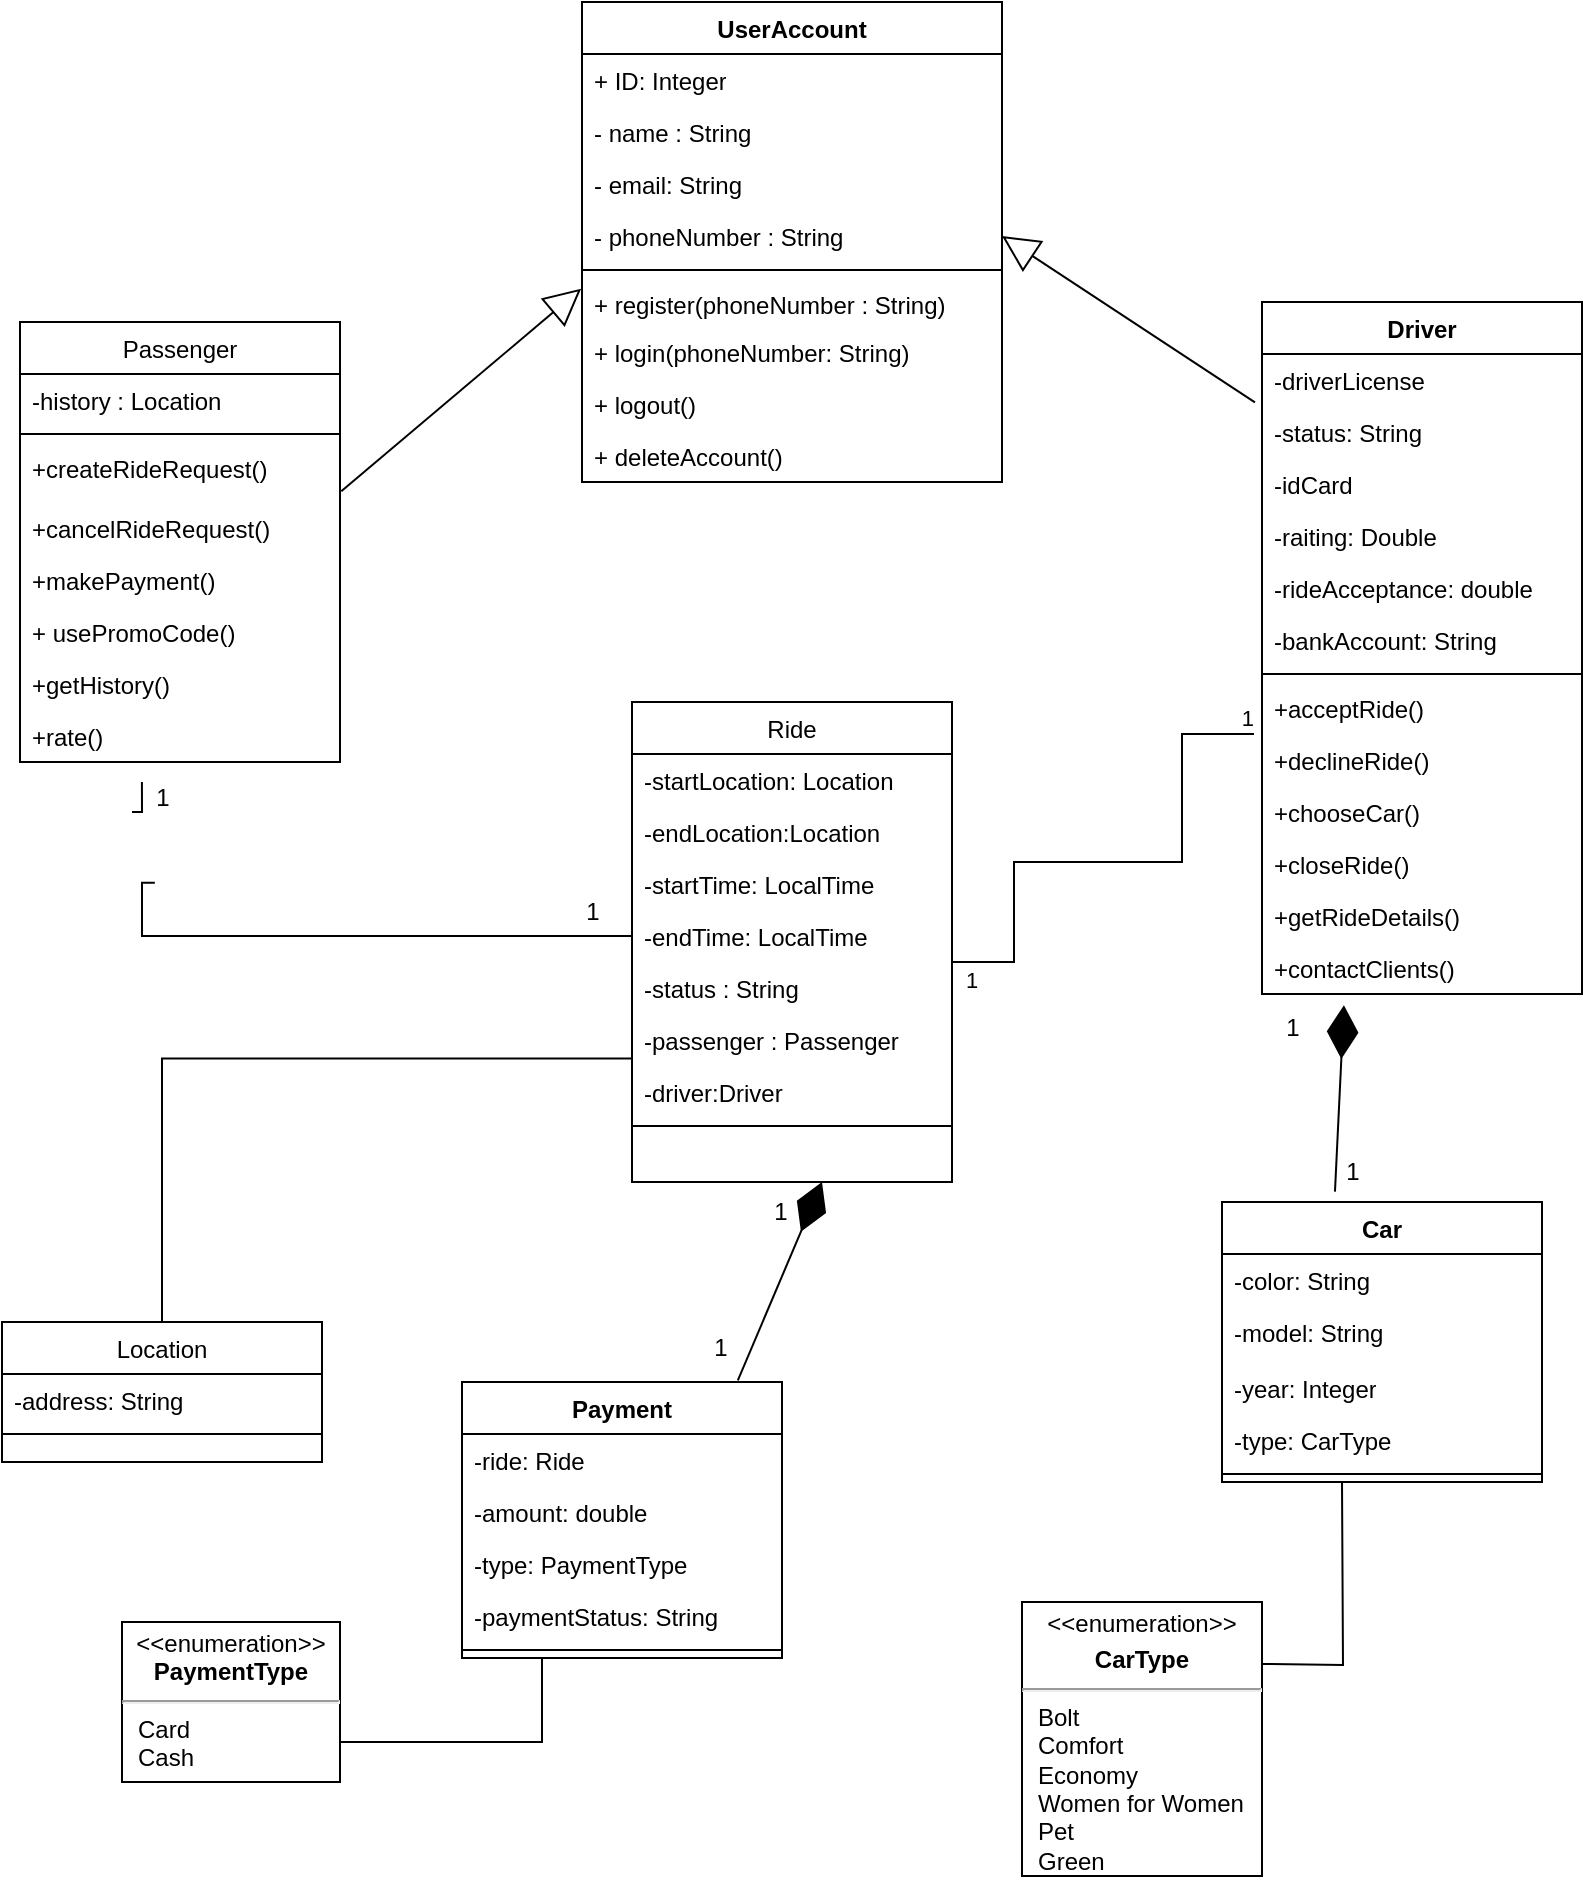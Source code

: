 <mxfile version="24.0.7" type="github">
  <diagram id="C5RBs43oDa-KdzZeNtuy" name="Page-1">
    <mxGraphModel dx="1167" dy="580" grid="1" gridSize="10" guides="1" tooltips="1" connect="1" arrows="1" fold="1" page="1" pageScale="1" pageWidth="827" pageHeight="1169" math="0" shadow="0">
      <root>
        <mxCell id="WIyWlLk6GJQsqaUBKTNV-0" />
        <mxCell id="WIyWlLk6GJQsqaUBKTNV-1" parent="WIyWlLk6GJQsqaUBKTNV-0" />
        <mxCell id="zkfFHV4jXpPFQw0GAbJ--6" value="Ride" style="swimlane;fontStyle=0;align=center;verticalAlign=top;childLayout=stackLayout;horizontal=1;startSize=26;horizontalStack=0;resizeParent=1;resizeLast=0;collapsible=1;marginBottom=0;rounded=0;shadow=0;strokeWidth=1;" parent="WIyWlLk6GJQsqaUBKTNV-1" vertex="1">
          <mxGeometry x="325" y="360" width="160" height="240" as="geometry">
            <mxRectangle x="130" y="380" width="160" height="26" as="alternateBounds" />
          </mxGeometry>
        </mxCell>
        <mxCell id="zkfFHV4jXpPFQw0GAbJ--7" value="-startLocation: Location" style="text;align=left;verticalAlign=top;spacingLeft=4;spacingRight=4;overflow=hidden;rotatable=0;points=[[0,0.5],[1,0.5]];portConstraint=eastwest;" parent="zkfFHV4jXpPFQw0GAbJ--6" vertex="1">
          <mxGeometry y="26" width="160" height="26" as="geometry" />
        </mxCell>
        <mxCell id="zkfFHV4jXpPFQw0GAbJ--8" value="-endLocation:Location" style="text;align=left;verticalAlign=top;spacingLeft=4;spacingRight=4;overflow=hidden;rotatable=0;points=[[0,0.5],[1,0.5]];portConstraint=eastwest;rounded=0;shadow=0;html=0;" parent="zkfFHV4jXpPFQw0GAbJ--6" vertex="1">
          <mxGeometry y="52" width="160" height="26" as="geometry" />
        </mxCell>
        <mxCell id="wwWh402c8QodWknm78_3-41" value="-startTime: LocalTime" style="text;align=left;verticalAlign=top;spacingLeft=4;spacingRight=4;overflow=hidden;rotatable=0;points=[[0,0.5],[1,0.5]];portConstraint=eastwest;rounded=0;shadow=0;html=0;" vertex="1" parent="zkfFHV4jXpPFQw0GAbJ--6">
          <mxGeometry y="78" width="160" height="26" as="geometry" />
        </mxCell>
        <mxCell id="wwWh402c8QodWknm78_3-42" value="-endTime: LocalTime" style="text;align=left;verticalAlign=top;spacingLeft=4;spacingRight=4;overflow=hidden;rotatable=0;points=[[0,0.5],[1,0.5]];portConstraint=eastwest;rounded=0;shadow=0;html=0;" vertex="1" parent="zkfFHV4jXpPFQw0GAbJ--6">
          <mxGeometry y="104" width="160" height="26" as="geometry" />
        </mxCell>
        <mxCell id="wwWh402c8QodWknm78_3-44" value="-status : String" style="text;align=left;verticalAlign=top;spacingLeft=4;spacingRight=4;overflow=hidden;rotatable=0;points=[[0,0.5],[1,0.5]];portConstraint=eastwest;rounded=0;shadow=0;html=0;" vertex="1" parent="zkfFHV4jXpPFQw0GAbJ--6">
          <mxGeometry y="130" width="160" height="26" as="geometry" />
        </mxCell>
        <mxCell id="wwWh402c8QodWknm78_3-43" value="-passenger : Passenger" style="text;align=left;verticalAlign=top;spacingLeft=4;spacingRight=4;overflow=hidden;rotatable=0;points=[[0,0.5],[1,0.5]];portConstraint=eastwest;rounded=0;shadow=0;html=0;" vertex="1" parent="zkfFHV4jXpPFQw0GAbJ--6">
          <mxGeometry y="156" width="160" height="26" as="geometry" />
        </mxCell>
        <mxCell id="wwWh402c8QodWknm78_3-45" value="-driver:Driver" style="text;align=left;verticalAlign=top;spacingLeft=4;spacingRight=4;overflow=hidden;rotatable=0;points=[[0,0.5],[1,0.5]];portConstraint=eastwest;rounded=0;shadow=0;html=0;" vertex="1" parent="zkfFHV4jXpPFQw0GAbJ--6">
          <mxGeometry y="182" width="160" height="26" as="geometry" />
        </mxCell>
        <mxCell id="zkfFHV4jXpPFQw0GAbJ--9" value="" style="line;html=1;strokeWidth=1;align=left;verticalAlign=middle;spacingTop=-1;spacingLeft=3;spacingRight=3;rotatable=0;labelPosition=right;points=[];portConstraint=eastwest;" parent="zkfFHV4jXpPFQw0GAbJ--6" vertex="1">
          <mxGeometry y="208" width="160" height="8" as="geometry" />
        </mxCell>
        <mxCell id="zkfFHV4jXpPFQw0GAbJ--13" value="Location" style="swimlane;fontStyle=0;align=center;verticalAlign=top;childLayout=stackLayout;horizontal=1;startSize=26;horizontalStack=0;resizeParent=1;resizeLast=0;collapsible=1;marginBottom=0;rounded=0;shadow=0;strokeWidth=1;" parent="WIyWlLk6GJQsqaUBKTNV-1" vertex="1">
          <mxGeometry x="10" y="670" width="160" height="70" as="geometry">
            <mxRectangle x="340" y="380" width="170" height="26" as="alternateBounds" />
          </mxGeometry>
        </mxCell>
        <mxCell id="zkfFHV4jXpPFQw0GAbJ--14" value="-address: String" style="text;align=left;verticalAlign=top;spacingLeft=4;spacingRight=4;overflow=hidden;rotatable=0;points=[[0,0.5],[1,0.5]];portConstraint=eastwest;" parent="zkfFHV4jXpPFQw0GAbJ--13" vertex="1">
          <mxGeometry y="26" width="160" height="26" as="geometry" />
        </mxCell>
        <mxCell id="zkfFHV4jXpPFQw0GAbJ--15" value="" style="line;html=1;strokeWidth=1;align=left;verticalAlign=middle;spacingTop=-1;spacingLeft=3;spacingRight=3;rotatable=0;labelPosition=right;points=[];portConstraint=eastwest;" parent="zkfFHV4jXpPFQw0GAbJ--13" vertex="1">
          <mxGeometry y="52" width="160" height="8" as="geometry" />
        </mxCell>
        <mxCell id="zkfFHV4jXpPFQw0GAbJ--17" value="Passenger" style="swimlane;fontStyle=0;align=center;verticalAlign=top;childLayout=stackLayout;horizontal=1;startSize=26;horizontalStack=0;resizeParent=1;resizeLast=0;collapsible=1;marginBottom=0;rounded=0;shadow=0;strokeWidth=1;" parent="WIyWlLk6GJQsqaUBKTNV-1" vertex="1">
          <mxGeometry x="19" y="170" width="160" height="220" as="geometry">
            <mxRectangle x="550" y="140" width="160" height="26" as="alternateBounds" />
          </mxGeometry>
        </mxCell>
        <mxCell id="zkfFHV4jXpPFQw0GAbJ--18" value="-history : Location" style="text;align=left;verticalAlign=top;spacingLeft=4;spacingRight=4;overflow=hidden;rotatable=0;points=[[0,0.5],[1,0.5]];portConstraint=eastwest;" parent="zkfFHV4jXpPFQw0GAbJ--17" vertex="1">
          <mxGeometry y="26" width="160" height="26" as="geometry" />
        </mxCell>
        <mxCell id="zkfFHV4jXpPFQw0GAbJ--23" value="" style="line;html=1;strokeWidth=1;align=left;verticalAlign=middle;spacingTop=-1;spacingLeft=3;spacingRight=3;rotatable=0;labelPosition=right;points=[];portConstraint=eastwest;" parent="zkfFHV4jXpPFQw0GAbJ--17" vertex="1">
          <mxGeometry y="52" width="160" height="8" as="geometry" />
        </mxCell>
        <mxCell id="zkfFHV4jXpPFQw0GAbJ--24" value="+createRideRequest()" style="text;align=left;verticalAlign=top;spacingLeft=4;spacingRight=4;overflow=hidden;rotatable=0;points=[[0,0.5],[1,0.5]];portConstraint=eastwest;" parent="zkfFHV4jXpPFQw0GAbJ--17" vertex="1">
          <mxGeometry y="60" width="160" height="30" as="geometry" />
        </mxCell>
        <mxCell id="zkfFHV4jXpPFQw0GAbJ--25" value="+cancelRideRequest()" style="text;align=left;verticalAlign=top;spacingLeft=4;spacingRight=4;overflow=hidden;rotatable=0;points=[[0,0.5],[1,0.5]];portConstraint=eastwest;" parent="zkfFHV4jXpPFQw0GAbJ--17" vertex="1">
          <mxGeometry y="90" width="160" height="26" as="geometry" />
        </mxCell>
        <mxCell id="wwWh402c8QodWknm78_3-37" value="+makePayment()" style="text;align=left;verticalAlign=top;spacingLeft=4;spacingRight=4;overflow=hidden;rotatable=0;points=[[0,0.5],[1,0.5]];portConstraint=eastwest;" vertex="1" parent="zkfFHV4jXpPFQw0GAbJ--17">
          <mxGeometry y="116" width="160" height="26" as="geometry" />
        </mxCell>
        <mxCell id="wwWh402c8QodWknm78_3-38" value="+ usePromoCode()" style="text;align=left;verticalAlign=top;spacingLeft=4;spacingRight=4;overflow=hidden;rotatable=0;points=[[0,0.5],[1,0.5]];portConstraint=eastwest;" vertex="1" parent="zkfFHV4jXpPFQw0GAbJ--17">
          <mxGeometry y="142" width="160" height="26" as="geometry" />
        </mxCell>
        <mxCell id="wwWh402c8QodWknm78_3-39" value="+getHistory()" style="text;align=left;verticalAlign=top;spacingLeft=4;spacingRight=4;overflow=hidden;rotatable=0;points=[[0,0.5],[1,0.5]];portConstraint=eastwest;" vertex="1" parent="zkfFHV4jXpPFQw0GAbJ--17">
          <mxGeometry y="168" width="160" height="26" as="geometry" />
        </mxCell>
        <mxCell id="wwWh402c8QodWknm78_3-40" value="+rate()" style="text;align=left;verticalAlign=top;spacingLeft=4;spacingRight=4;overflow=hidden;rotatable=0;points=[[0,0.5],[1,0.5]];portConstraint=eastwest;" vertex="1" parent="zkfFHV4jXpPFQw0GAbJ--17">
          <mxGeometry y="194" width="160" height="26" as="geometry" />
        </mxCell>
        <mxCell id="wwWh402c8QodWknm78_3-27" value="UserAccount" style="swimlane;fontStyle=1;align=center;verticalAlign=top;childLayout=stackLayout;horizontal=1;startSize=26;horizontalStack=0;resizeParent=1;resizeParentMax=0;resizeLast=0;collapsible=1;marginBottom=0;whiteSpace=wrap;html=1;" vertex="1" parent="WIyWlLk6GJQsqaUBKTNV-1">
          <mxGeometry x="300" y="10" width="210" height="240" as="geometry" />
        </mxCell>
        <mxCell id="wwWh402c8QodWknm78_3-28" value="+ ID: Integer" style="text;strokeColor=none;fillColor=none;align=left;verticalAlign=top;spacingLeft=4;spacingRight=4;overflow=hidden;rotatable=0;points=[[0,0.5],[1,0.5]];portConstraint=eastwest;whiteSpace=wrap;html=1;" vertex="1" parent="wwWh402c8QodWknm78_3-27">
          <mxGeometry y="26" width="210" height="26" as="geometry" />
        </mxCell>
        <mxCell id="wwWh402c8QodWknm78_3-31" value="- name : String" style="text;strokeColor=none;fillColor=none;align=left;verticalAlign=top;spacingLeft=4;spacingRight=4;overflow=hidden;rotatable=0;points=[[0,0.5],[1,0.5]];portConstraint=eastwest;whiteSpace=wrap;html=1;" vertex="1" parent="wwWh402c8QodWknm78_3-27">
          <mxGeometry y="52" width="210" height="26" as="geometry" />
        </mxCell>
        <mxCell id="wwWh402c8QodWknm78_3-33" value="- email: String" style="text;strokeColor=none;fillColor=none;align=left;verticalAlign=top;spacingLeft=4;spacingRight=4;overflow=hidden;rotatable=0;points=[[0,0.5],[1,0.5]];portConstraint=eastwest;whiteSpace=wrap;html=1;" vertex="1" parent="wwWh402c8QodWknm78_3-27">
          <mxGeometry y="78" width="210" height="26" as="geometry" />
        </mxCell>
        <mxCell id="wwWh402c8QodWknm78_3-32" value="- phoneNumber : String" style="text;strokeColor=none;fillColor=none;align=left;verticalAlign=top;spacingLeft=4;spacingRight=4;overflow=hidden;rotatable=0;points=[[0,0.5],[1,0.5]];portConstraint=eastwest;whiteSpace=wrap;html=1;" vertex="1" parent="wwWh402c8QodWknm78_3-27">
          <mxGeometry y="104" width="210" height="26" as="geometry" />
        </mxCell>
        <mxCell id="wwWh402c8QodWknm78_3-29" value="" style="line;strokeWidth=1;fillColor=none;align=left;verticalAlign=middle;spacingTop=-1;spacingLeft=3;spacingRight=3;rotatable=0;labelPosition=right;points=[];portConstraint=eastwest;strokeColor=inherit;" vertex="1" parent="wwWh402c8QodWknm78_3-27">
          <mxGeometry y="130" width="210" height="8" as="geometry" />
        </mxCell>
        <mxCell id="wwWh402c8QodWknm78_3-30" value="+ register(phoneNumber : String)" style="text;strokeColor=none;fillColor=none;align=left;verticalAlign=top;spacingLeft=4;spacingRight=4;overflow=hidden;rotatable=0;points=[[0,0.5],[1,0.5]];portConstraint=eastwest;whiteSpace=wrap;html=1;" vertex="1" parent="wwWh402c8QodWknm78_3-27">
          <mxGeometry y="138" width="210" height="24" as="geometry" />
        </mxCell>
        <mxCell id="wwWh402c8QodWknm78_3-34" value="+ login(phoneNumber: String)" style="text;strokeColor=none;fillColor=none;align=left;verticalAlign=top;spacingLeft=4;spacingRight=4;overflow=hidden;rotatable=0;points=[[0,0.5],[1,0.5]];portConstraint=eastwest;whiteSpace=wrap;html=1;" vertex="1" parent="wwWh402c8QodWknm78_3-27">
          <mxGeometry y="162" width="210" height="26" as="geometry" />
        </mxCell>
        <mxCell id="wwWh402c8QodWknm78_3-35" value="+ logout()" style="text;strokeColor=none;fillColor=none;align=left;verticalAlign=top;spacingLeft=4;spacingRight=4;overflow=hidden;rotatable=0;points=[[0,0.5],[1,0.5]];portConstraint=eastwest;whiteSpace=wrap;html=1;" vertex="1" parent="wwWh402c8QodWknm78_3-27">
          <mxGeometry y="188" width="210" height="26" as="geometry" />
        </mxCell>
        <mxCell id="wwWh402c8QodWknm78_3-36" value="+ deleteAccount()" style="text;strokeColor=none;fillColor=none;align=left;verticalAlign=top;spacingLeft=4;spacingRight=4;overflow=hidden;rotatable=0;points=[[0,0.5],[1,0.5]];portConstraint=eastwest;whiteSpace=wrap;html=1;" vertex="1" parent="wwWh402c8QodWknm78_3-27">
          <mxGeometry y="214" width="210" height="26" as="geometry" />
        </mxCell>
        <mxCell id="wwWh402c8QodWknm78_3-46" value="Driver" style="swimlane;fontStyle=1;align=center;verticalAlign=top;childLayout=stackLayout;horizontal=1;startSize=26;horizontalStack=0;resizeParent=1;resizeParentMax=0;resizeLast=0;collapsible=1;marginBottom=0;whiteSpace=wrap;html=1;" vertex="1" parent="WIyWlLk6GJQsqaUBKTNV-1">
          <mxGeometry x="640" y="160" width="160" height="346" as="geometry" />
        </mxCell>
        <mxCell id="wwWh402c8QodWknm78_3-47" value="-driverLicense" style="text;strokeColor=none;fillColor=none;align=left;verticalAlign=top;spacingLeft=4;spacingRight=4;overflow=hidden;rotatable=0;points=[[0,0.5],[1,0.5]];portConstraint=eastwest;whiteSpace=wrap;html=1;" vertex="1" parent="wwWh402c8QodWknm78_3-46">
          <mxGeometry y="26" width="160" height="26" as="geometry" />
        </mxCell>
        <mxCell id="wwWh402c8QodWknm78_3-52" value="-status: String" style="text;strokeColor=none;fillColor=none;align=left;verticalAlign=top;spacingLeft=4;spacingRight=4;overflow=hidden;rotatable=0;points=[[0,0.5],[1,0.5]];portConstraint=eastwest;whiteSpace=wrap;html=1;" vertex="1" parent="wwWh402c8QodWknm78_3-46">
          <mxGeometry y="52" width="160" height="26" as="geometry" />
        </mxCell>
        <mxCell id="wwWh402c8QodWknm78_3-50" value="-idCard" style="text;strokeColor=none;fillColor=none;align=left;verticalAlign=top;spacingLeft=4;spacingRight=4;overflow=hidden;rotatable=0;points=[[0,0.5],[1,0.5]];portConstraint=eastwest;whiteSpace=wrap;html=1;" vertex="1" parent="wwWh402c8QodWknm78_3-46">
          <mxGeometry y="78" width="160" height="26" as="geometry" />
        </mxCell>
        <mxCell id="wwWh402c8QodWknm78_3-51" value="-raiting: Double" style="text;strokeColor=none;fillColor=none;align=left;verticalAlign=top;spacingLeft=4;spacingRight=4;overflow=hidden;rotatable=0;points=[[0,0.5],[1,0.5]];portConstraint=eastwest;whiteSpace=wrap;html=1;" vertex="1" parent="wwWh402c8QodWknm78_3-46">
          <mxGeometry y="104" width="160" height="26" as="geometry" />
        </mxCell>
        <mxCell id="wwWh402c8QodWknm78_3-53" value="-rideAcceptance: double" style="text;strokeColor=none;fillColor=none;align=left;verticalAlign=top;spacingLeft=4;spacingRight=4;overflow=hidden;rotatable=0;points=[[0,0.5],[1,0.5]];portConstraint=eastwest;whiteSpace=wrap;html=1;" vertex="1" parent="wwWh402c8QodWknm78_3-46">
          <mxGeometry y="130" width="160" height="26" as="geometry" />
        </mxCell>
        <mxCell id="wwWh402c8QodWknm78_3-54" value="-bankAccount: String" style="text;strokeColor=none;fillColor=none;align=left;verticalAlign=top;spacingLeft=4;spacingRight=4;overflow=hidden;rotatable=0;points=[[0,0.5],[1,0.5]];portConstraint=eastwest;whiteSpace=wrap;html=1;" vertex="1" parent="wwWh402c8QodWknm78_3-46">
          <mxGeometry y="156" width="160" height="26" as="geometry" />
        </mxCell>
        <mxCell id="wwWh402c8QodWknm78_3-48" value="" style="line;strokeWidth=1;fillColor=none;align=left;verticalAlign=middle;spacingTop=-1;spacingLeft=3;spacingRight=3;rotatable=0;labelPosition=right;points=[];portConstraint=eastwest;strokeColor=inherit;" vertex="1" parent="wwWh402c8QodWknm78_3-46">
          <mxGeometry y="182" width="160" height="8" as="geometry" />
        </mxCell>
        <mxCell id="wwWh402c8QodWknm78_3-49" value="+acceptRide()" style="text;strokeColor=none;fillColor=none;align=left;verticalAlign=top;spacingLeft=4;spacingRight=4;overflow=hidden;rotatable=0;points=[[0,0.5],[1,0.5]];portConstraint=eastwest;whiteSpace=wrap;html=1;" vertex="1" parent="wwWh402c8QodWknm78_3-46">
          <mxGeometry y="190" width="160" height="26" as="geometry" />
        </mxCell>
        <mxCell id="wwWh402c8QodWknm78_3-55" value="+declineRide()" style="text;strokeColor=none;fillColor=none;align=left;verticalAlign=top;spacingLeft=4;spacingRight=4;overflow=hidden;rotatable=0;points=[[0,0.5],[1,0.5]];portConstraint=eastwest;whiteSpace=wrap;html=1;" vertex="1" parent="wwWh402c8QodWknm78_3-46">
          <mxGeometry y="216" width="160" height="26" as="geometry" />
        </mxCell>
        <mxCell id="wwWh402c8QodWknm78_3-56" value="+chooseCar()" style="text;strokeColor=none;fillColor=none;align=left;verticalAlign=top;spacingLeft=4;spacingRight=4;overflow=hidden;rotatable=0;points=[[0,0.5],[1,0.5]];portConstraint=eastwest;whiteSpace=wrap;html=1;" vertex="1" parent="wwWh402c8QodWknm78_3-46">
          <mxGeometry y="242" width="160" height="26" as="geometry" />
        </mxCell>
        <mxCell id="wwWh402c8QodWknm78_3-57" value="+closeRide()" style="text;strokeColor=none;fillColor=none;align=left;verticalAlign=top;spacingLeft=4;spacingRight=4;overflow=hidden;rotatable=0;points=[[0,0.5],[1,0.5]];portConstraint=eastwest;whiteSpace=wrap;html=1;" vertex="1" parent="wwWh402c8QodWknm78_3-46">
          <mxGeometry y="268" width="160" height="26" as="geometry" />
        </mxCell>
        <mxCell id="wwWh402c8QodWknm78_3-58" value="+getRideDetails()" style="text;strokeColor=none;fillColor=none;align=left;verticalAlign=top;spacingLeft=4;spacingRight=4;overflow=hidden;rotatable=0;points=[[0,0.5],[1,0.5]];portConstraint=eastwest;whiteSpace=wrap;html=1;" vertex="1" parent="wwWh402c8QodWknm78_3-46">
          <mxGeometry y="294" width="160" height="26" as="geometry" />
        </mxCell>
        <mxCell id="wwWh402c8QodWknm78_3-59" value="+contactClients()" style="text;strokeColor=none;fillColor=none;align=left;verticalAlign=top;spacingLeft=4;spacingRight=4;overflow=hidden;rotatable=0;points=[[0,0.5],[1,0.5]];portConstraint=eastwest;whiteSpace=wrap;html=1;" vertex="1" parent="wwWh402c8QodWknm78_3-46">
          <mxGeometry y="320" width="160" height="26" as="geometry" />
        </mxCell>
        <mxCell id="wwWh402c8QodWknm78_3-60" value="Car" style="swimlane;fontStyle=1;align=center;verticalAlign=top;childLayout=stackLayout;horizontal=1;startSize=26;horizontalStack=0;resizeParent=1;resizeParentMax=0;resizeLast=0;collapsible=1;marginBottom=0;whiteSpace=wrap;html=1;" vertex="1" parent="WIyWlLk6GJQsqaUBKTNV-1">
          <mxGeometry x="620" y="610" width="160" height="140" as="geometry" />
        </mxCell>
        <mxCell id="wwWh402c8QodWknm78_3-64" value="-color: String" style="text;strokeColor=none;fillColor=none;align=left;verticalAlign=top;spacingLeft=4;spacingRight=4;overflow=hidden;rotatable=0;points=[[0,0.5],[1,0.5]];portConstraint=eastwest;whiteSpace=wrap;html=1;" vertex="1" parent="wwWh402c8QodWknm78_3-60">
          <mxGeometry y="26" width="160" height="26" as="geometry" />
        </mxCell>
        <mxCell id="wwWh402c8QodWknm78_3-61" value="-model: String" style="text;strokeColor=none;fillColor=none;align=left;verticalAlign=top;spacingLeft=4;spacingRight=4;overflow=hidden;rotatable=0;points=[[0,0.5],[1,0.5]];portConstraint=eastwest;whiteSpace=wrap;html=1;" vertex="1" parent="wwWh402c8QodWknm78_3-60">
          <mxGeometry y="52" width="160" height="28" as="geometry" />
        </mxCell>
        <mxCell id="wwWh402c8QodWknm78_3-63" value="-year: Integer" style="text;strokeColor=none;fillColor=none;align=left;verticalAlign=top;spacingLeft=4;spacingRight=4;overflow=hidden;rotatable=0;points=[[0,0.5],[1,0.5]];portConstraint=eastwest;whiteSpace=wrap;html=1;" vertex="1" parent="wwWh402c8QodWknm78_3-60">
          <mxGeometry y="80" width="160" height="26" as="geometry" />
        </mxCell>
        <mxCell id="wwWh402c8QodWknm78_3-65" value="-type: CarType" style="text;strokeColor=none;fillColor=none;align=left;verticalAlign=top;spacingLeft=4;spacingRight=4;overflow=hidden;rotatable=0;points=[[0,0.5],[1,0.5]];portConstraint=eastwest;whiteSpace=wrap;html=1;" vertex="1" parent="wwWh402c8QodWknm78_3-60">
          <mxGeometry y="106" width="160" height="26" as="geometry" />
        </mxCell>
        <mxCell id="wwWh402c8QodWknm78_3-62" value="" style="line;strokeWidth=1;fillColor=none;align=left;verticalAlign=middle;spacingTop=-1;spacingLeft=3;spacingRight=3;rotatable=0;labelPosition=right;points=[];portConstraint=eastwest;strokeColor=inherit;" vertex="1" parent="wwWh402c8QodWknm78_3-60">
          <mxGeometry y="132" width="160" height="8" as="geometry" />
        </mxCell>
        <mxCell id="wwWh402c8QodWknm78_3-77" style="edgeStyle=orthogonalEdgeStyle;rounded=0;orthogonalLoop=1;jettySize=auto;html=1;exitX=1;exitY=0.5;exitDx=0;exitDy=0;" edge="1" parent="wwWh402c8QodWknm78_3-60" source="wwWh402c8QodWknm78_3-61" target="wwWh402c8QodWknm78_3-61">
          <mxGeometry relative="1" as="geometry" />
        </mxCell>
        <mxCell id="wwWh402c8QodWknm78_3-66" value="Payment" style="swimlane;fontStyle=1;align=center;verticalAlign=top;childLayout=stackLayout;horizontal=1;startSize=26;horizontalStack=0;resizeParent=1;resizeParentMax=0;resizeLast=0;collapsible=1;marginBottom=0;whiteSpace=wrap;html=1;" vertex="1" parent="WIyWlLk6GJQsqaUBKTNV-1">
          <mxGeometry x="240" y="700" width="160" height="138" as="geometry" />
        </mxCell>
        <mxCell id="wwWh402c8QodWknm78_3-67" value="-ride: Ride" style="text;strokeColor=none;fillColor=none;align=left;verticalAlign=top;spacingLeft=4;spacingRight=4;overflow=hidden;rotatable=0;points=[[0,0.5],[1,0.5]];portConstraint=eastwest;whiteSpace=wrap;html=1;" vertex="1" parent="wwWh402c8QodWknm78_3-66">
          <mxGeometry y="26" width="160" height="26" as="geometry" />
        </mxCell>
        <mxCell id="wwWh402c8QodWknm78_3-69" value="-amount: double" style="text;strokeColor=none;fillColor=none;align=left;verticalAlign=top;spacingLeft=4;spacingRight=4;overflow=hidden;rotatable=0;points=[[0,0.5],[1,0.5]];portConstraint=eastwest;whiteSpace=wrap;html=1;" vertex="1" parent="wwWh402c8QodWknm78_3-66">
          <mxGeometry y="52" width="160" height="26" as="geometry" />
        </mxCell>
        <mxCell id="wwWh402c8QodWknm78_3-70" value="-type: PaymentType" style="text;strokeColor=none;fillColor=none;align=left;verticalAlign=top;spacingLeft=4;spacingRight=4;overflow=hidden;rotatable=0;points=[[0,0.5],[1,0.5]];portConstraint=eastwest;whiteSpace=wrap;html=1;" vertex="1" parent="wwWh402c8QodWknm78_3-66">
          <mxGeometry y="78" width="160" height="26" as="geometry" />
        </mxCell>
        <mxCell id="wwWh402c8QodWknm78_3-71" value="-paymentStatus: String" style="text;strokeColor=none;fillColor=none;align=left;verticalAlign=top;spacingLeft=4;spacingRight=4;overflow=hidden;rotatable=0;points=[[0,0.5],[1,0.5]];portConstraint=eastwest;whiteSpace=wrap;html=1;" vertex="1" parent="wwWh402c8QodWknm78_3-66">
          <mxGeometry y="104" width="160" height="26" as="geometry" />
        </mxCell>
        <mxCell id="wwWh402c8QodWknm78_3-68" value="" style="line;strokeWidth=1;fillColor=none;align=left;verticalAlign=middle;spacingTop=-1;spacingLeft=3;spacingRight=3;rotatable=0;labelPosition=right;points=[];portConstraint=eastwest;strokeColor=inherit;" vertex="1" parent="wwWh402c8QodWknm78_3-66">
          <mxGeometry y="130" width="160" height="8" as="geometry" />
        </mxCell>
        <mxCell id="wwWh402c8QodWknm78_3-75" value="&lt;p style=&quot;margin:0px;margin-top:4px;text-align:center;&quot;&gt;&amp;lt;&amp;lt;enumeration&amp;gt;&amp;gt;&lt;br&gt;&lt;b&gt;PaymentType&lt;/b&gt;&lt;/p&gt;&lt;hr&gt;&lt;p style=&quot;margin:0px;margin-left:8px;text-align:left;&quot;&gt;Card&lt;br&gt;Cash&lt;/p&gt;" style="shape=rect;html=1;overflow=fill;whiteSpace=wrap;" vertex="1" parent="WIyWlLk6GJQsqaUBKTNV-1">
          <mxGeometry x="70" y="820" width="109" height="80" as="geometry" />
        </mxCell>
        <mxCell id="wwWh402c8QodWknm78_3-74" value="&lt;p style=&quot;margin:0px;margin-top:4px;text-align:center;&quot;&gt;&amp;lt;&amp;lt;enumeration&amp;gt;&amp;gt;&lt;/p&gt;&lt;p style=&quot;margin:0px;margin-top:4px;text-align:center;&quot;&gt;&lt;b&gt;CarType&lt;/b&gt;&lt;/p&gt;&lt;hr&gt;&lt;p style=&quot;margin: 0px 0px 0px 8px; text-align: left;&quot;&gt;Bolt&lt;/p&gt;&lt;p style=&quot;margin: 0px 0px 0px 8px; text-align: left;&quot;&gt;Comfort&lt;/p&gt;&lt;p style=&quot;margin: 0px 0px 0px 8px; text-align: left;&quot;&gt;Economy&lt;/p&gt;&lt;p style=&quot;margin: 0px 0px 0px 8px; text-align: left;&quot;&gt;Women for Women&lt;/p&gt;&lt;p style=&quot;margin: 0px 0px 0px 8px; text-align: left;&quot;&gt;Pet&lt;/p&gt;&lt;p style=&quot;margin: 0px 0px 0px 8px; text-align: left;&quot;&gt;Green&lt;/p&gt;" style="shape=rect;html=1;overflow=fill;whiteSpace=wrap;" vertex="1" parent="WIyWlLk6GJQsqaUBKTNV-1">
          <mxGeometry x="520" y="810" width="120" height="137" as="geometry" />
        </mxCell>
        <mxCell id="wwWh402c8QodWknm78_3-78" value="" style="endArrow=none;html=1;edgeStyle=orthogonalEdgeStyle;rounded=0;entryX=0.5;entryY=0;entryDx=0;entryDy=0;exitX=0.003;exitY=-0.145;exitDx=0;exitDy=0;exitPerimeter=0;" edge="1" parent="WIyWlLk6GJQsqaUBKTNV-1" source="wwWh402c8QodWknm78_3-45" target="zkfFHV4jXpPFQw0GAbJ--13">
          <mxGeometry relative="1" as="geometry">
            <mxPoint x="130" y="510" as="sourcePoint" />
            <mxPoint x="290" y="510" as="targetPoint" />
            <Array as="points">
              <mxPoint x="90" y="538" />
            </Array>
          </mxGeometry>
        </mxCell>
        <mxCell id="wwWh402c8QodWknm78_3-84" value="" style="endArrow=block;endSize=16;endFill=0;html=1;rounded=0;entryX=-0.002;entryY=0.222;entryDx=0;entryDy=0;entryPerimeter=0;exitX=1.004;exitY=0.822;exitDx=0;exitDy=0;exitPerimeter=0;" edge="1" parent="WIyWlLk6GJQsqaUBKTNV-1" source="zkfFHV4jXpPFQw0GAbJ--24" target="wwWh402c8QodWknm78_3-30">
          <mxGeometry width="160" relative="1" as="geometry">
            <mxPoint x="140" y="140" as="sourcePoint" />
            <mxPoint x="300" y="140" as="targetPoint" />
          </mxGeometry>
        </mxCell>
        <mxCell id="wwWh402c8QodWknm78_3-85" value="" style="endArrow=block;endSize=16;endFill=0;html=1;rounded=0;entryX=1;entryY=0.5;entryDx=0;entryDy=0;exitX=-0.022;exitY=0.932;exitDx=0;exitDy=0;exitPerimeter=0;" edge="1" parent="WIyWlLk6GJQsqaUBKTNV-1" source="wwWh402c8QodWknm78_3-47" target="wwWh402c8QodWknm78_3-32">
          <mxGeometry width="160" relative="1" as="geometry">
            <mxPoint x="390" y="170" as="sourcePoint" />
            <mxPoint x="550" y="170" as="targetPoint" />
          </mxGeometry>
        </mxCell>
        <mxCell id="1IGIRYQ4HyxP_4oqMusj-1" value="" style="endArrow=diamondThin;endFill=1;endSize=24;html=1;rounded=0;entryX=0.256;entryY=1.214;entryDx=0;entryDy=0;entryPerimeter=0;exitX=0.353;exitY=-0.037;exitDx=0;exitDy=0;exitPerimeter=0;" edge="1" parent="WIyWlLk6GJQsqaUBKTNV-1" source="wwWh402c8QodWknm78_3-60" target="wwWh402c8QodWknm78_3-59">
          <mxGeometry width="160" relative="1" as="geometry">
            <mxPoint x="520" y="560" as="sourcePoint" />
            <mxPoint x="680" y="560" as="targetPoint" />
          </mxGeometry>
        </mxCell>
        <mxCell id="1IGIRYQ4HyxP_4oqMusj-2" value="" style="endArrow=diamondThin;endFill=1;endSize=24;html=1;rounded=0;exitX=0.862;exitY=-0.006;exitDx=0;exitDy=0;exitPerimeter=0;" edge="1" parent="WIyWlLk6GJQsqaUBKTNV-1" source="wwWh402c8QodWknm78_3-66">
          <mxGeometry width="160" relative="1" as="geometry">
            <mxPoint x="254" y="660" as="sourcePoint" />
            <mxPoint x="420" y="600" as="targetPoint" />
          </mxGeometry>
        </mxCell>
        <mxCell id="1IGIRYQ4HyxP_4oqMusj-5" value="1" style="text;html=1;align=center;verticalAlign=middle;resizable=0;points=[];autosize=1;strokeColor=none;fillColor=none;" vertex="1" parent="WIyWlLk6GJQsqaUBKTNV-1">
          <mxGeometry x="384" y="600" width="30" height="30" as="geometry" />
        </mxCell>
        <mxCell id="1IGIRYQ4HyxP_4oqMusj-6" value="1&lt;div&gt;&lt;br&gt;&lt;/div&gt;" style="text;html=1;align=center;verticalAlign=middle;resizable=0;points=[];autosize=1;strokeColor=none;fillColor=none;" vertex="1" parent="WIyWlLk6GJQsqaUBKTNV-1">
          <mxGeometry x="354" y="670" width="30" height="40" as="geometry" />
        </mxCell>
        <mxCell id="1IGIRYQ4HyxP_4oqMusj-7" value="1&lt;div&gt;&lt;br&gt;&lt;/div&gt;" style="text;html=1;align=center;verticalAlign=middle;resizable=0;points=[];autosize=1;strokeColor=none;fillColor=none;" vertex="1" parent="WIyWlLk6GJQsqaUBKTNV-1">
          <mxGeometry x="640" y="510" width="30" height="40" as="geometry" />
        </mxCell>
        <mxCell id="1IGIRYQ4HyxP_4oqMusj-8" value="1" style="text;html=1;align=center;verticalAlign=middle;resizable=0;points=[];autosize=1;strokeColor=none;fillColor=none;" vertex="1" parent="WIyWlLk6GJQsqaUBKTNV-1">
          <mxGeometry x="670" y="580" width="30" height="30" as="geometry" />
        </mxCell>
        <mxCell id="1IGIRYQ4HyxP_4oqMusj-9" value="" style="endArrow=none;html=1;edgeStyle=orthogonalEdgeStyle;rounded=0;exitX=0.25;exitY=1;exitDx=0;exitDy=0;entryX=1;entryY=0.75;entryDx=0;entryDy=0;" edge="1" parent="WIyWlLk6GJQsqaUBKTNV-1" source="wwWh402c8QodWknm78_3-66" target="wwWh402c8QodWknm78_3-75">
          <mxGeometry relative="1" as="geometry">
            <mxPoint x="390" y="950" as="sourcePoint" />
            <mxPoint x="550" y="950" as="targetPoint" />
          </mxGeometry>
        </mxCell>
        <mxCell id="1IGIRYQ4HyxP_4oqMusj-12" value="" style="endArrow=none;html=1;edgeStyle=orthogonalEdgeStyle;rounded=0;" edge="1" parent="WIyWlLk6GJQsqaUBKTNV-1">
          <mxGeometry relative="1" as="geometry">
            <mxPoint x="640" y="841" as="sourcePoint" />
            <mxPoint x="680" y="750" as="targetPoint" />
          </mxGeometry>
        </mxCell>
        <mxCell id="1IGIRYQ4HyxP_4oqMusj-15" value="" style="endArrow=none;html=1;edgeStyle=orthogonalEdgeStyle;rounded=0;entryX=0.381;entryY=1.385;entryDx=0;entryDy=0;entryPerimeter=0;exitX=0;exitY=0.5;exitDx=0;exitDy=0;" edge="1" parent="WIyWlLk6GJQsqaUBKTNV-1" source="1IGIRYQ4HyxP_4oqMusj-19" target="wwWh402c8QodWknm78_3-40">
          <mxGeometry relative="1" as="geometry">
            <mxPoint x="390" y="500" as="sourcePoint" />
            <mxPoint x="550" y="500" as="targetPoint" />
            <Array as="points" />
          </mxGeometry>
        </mxCell>
        <mxCell id="1IGIRYQ4HyxP_4oqMusj-18" value="1" style="text;html=1;align=center;verticalAlign=middle;resizable=0;points=[];autosize=1;strokeColor=none;fillColor=none;" vertex="1" parent="WIyWlLk6GJQsqaUBKTNV-1">
          <mxGeometry x="290" y="450" width="30" height="30" as="geometry" />
        </mxCell>
        <mxCell id="1IGIRYQ4HyxP_4oqMusj-20" value="" style="endArrow=none;html=1;edgeStyle=orthogonalEdgeStyle;rounded=0;entryX=0.381;entryY=1.385;entryDx=0;entryDy=0;entryPerimeter=0;exitX=0;exitY=0.5;exitDx=0;exitDy=0;" edge="1" parent="WIyWlLk6GJQsqaUBKTNV-1" source="wwWh402c8QodWknm78_3-42" target="1IGIRYQ4HyxP_4oqMusj-19">
          <mxGeometry relative="1" as="geometry">
            <mxPoint x="325" y="477" as="sourcePoint" />
            <mxPoint x="80" y="400" as="targetPoint" />
            <Array as="points">
              <mxPoint x="80" y="477" />
            </Array>
          </mxGeometry>
        </mxCell>
        <mxCell id="1IGIRYQ4HyxP_4oqMusj-19" value="1&lt;div&gt;&lt;br&gt;&lt;/div&gt;" style="text;html=1;align=center;verticalAlign=middle;resizable=0;points=[];autosize=1;strokeColor=none;fillColor=none;" vertex="1" parent="WIyWlLk6GJQsqaUBKTNV-1">
          <mxGeometry x="75" y="395" width="30" height="40" as="geometry" />
        </mxCell>
        <mxCell id="1IGIRYQ4HyxP_4oqMusj-21" value="" style="endArrow=none;html=1;edgeStyle=orthogonalEdgeStyle;rounded=0;exitX=1;exitY=0.5;exitDx=0;exitDy=0;" edge="1" parent="WIyWlLk6GJQsqaUBKTNV-1" source="wwWh402c8QodWknm78_3-42">
          <mxGeometry relative="1" as="geometry">
            <mxPoint x="390" y="390" as="sourcePoint" />
            <mxPoint x="636" y="376" as="targetPoint" />
            <Array as="points">
              <mxPoint x="485" y="490" />
              <mxPoint x="516" y="490" />
              <mxPoint x="516" y="440" />
              <mxPoint x="600" y="440" />
              <mxPoint x="600" y="376" />
            </Array>
          </mxGeometry>
        </mxCell>
        <mxCell id="1IGIRYQ4HyxP_4oqMusj-22" value="1&lt;div&gt;&lt;br&gt;&lt;/div&gt;" style="edgeLabel;resizable=0;html=1;align=left;verticalAlign=bottom;" connectable="0" vertex="1" parent="1IGIRYQ4HyxP_4oqMusj-21">
          <mxGeometry x="-1" relative="1" as="geometry">
            <mxPoint x="5" y="43" as="offset" />
          </mxGeometry>
        </mxCell>
        <mxCell id="1IGIRYQ4HyxP_4oqMusj-23" value="1" style="edgeLabel;resizable=0;html=1;align=right;verticalAlign=bottom;" connectable="0" vertex="1" parent="1IGIRYQ4HyxP_4oqMusj-21">
          <mxGeometry x="1" relative="1" as="geometry" />
        </mxCell>
      </root>
    </mxGraphModel>
  </diagram>
</mxfile>
